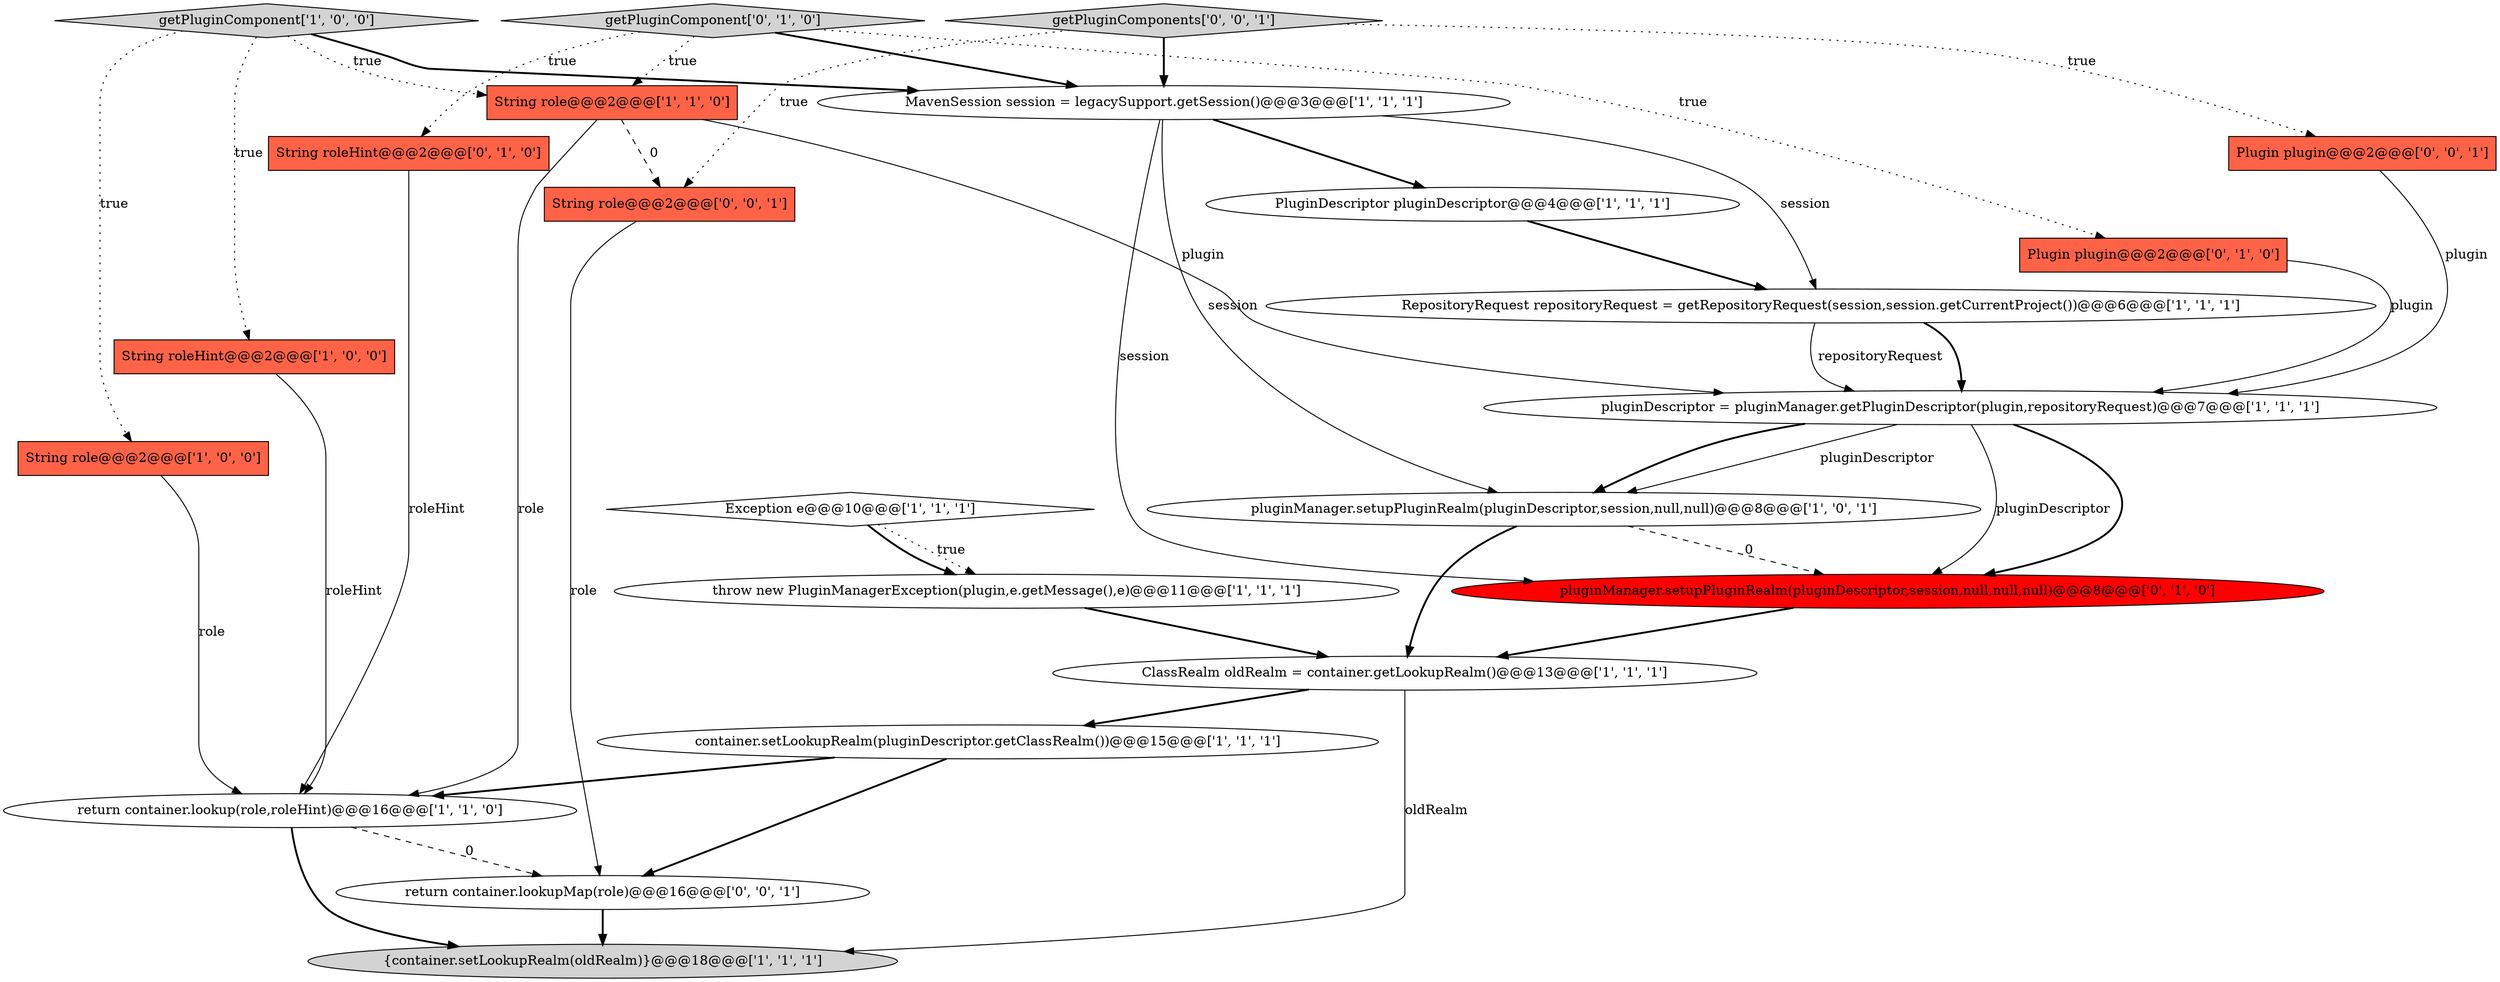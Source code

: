 digraph {
17 [style = filled, label = "String roleHint@@@2@@@['0', '1', '0']", fillcolor = tomato, shape = box image = "AAA0AAABBB2BBB"];
14 [style = filled, label = "ClassRealm oldRealm = container.getLookupRealm()@@@13@@@['1', '1', '1']", fillcolor = white, shape = ellipse image = "AAA0AAABBB1BBB"];
9 [style = filled, label = "return container.lookup(role,roleHint)@@@16@@@['1', '1', '0']", fillcolor = white, shape = ellipse image = "AAA0AAABBB1BBB"];
5 [style = filled, label = "pluginDescriptor = pluginManager.getPluginDescriptor(plugin,repositoryRequest)@@@7@@@['1', '1', '1']", fillcolor = white, shape = ellipse image = "AAA0AAABBB1BBB"];
10 [style = filled, label = "{container.setLookupRealm(oldRealm)}@@@18@@@['1', '1', '1']", fillcolor = lightgray, shape = ellipse image = "AAA0AAABBB1BBB"];
4 [style = filled, label = "PluginDescriptor pluginDescriptor@@@4@@@['1', '1', '1']", fillcolor = white, shape = ellipse image = "AAA0AAABBB1BBB"];
12 [style = filled, label = "String roleHint@@@2@@@['1', '0', '0']", fillcolor = tomato, shape = box image = "AAA0AAABBB1BBB"];
2 [style = filled, label = "MavenSession session = legacySupport.getSession()@@@3@@@['1', '1', '1']", fillcolor = white, shape = ellipse image = "AAA0AAABBB1BBB"];
13 [style = filled, label = "String role@@@2@@@['1', '1', '0']", fillcolor = tomato, shape = box image = "AAA0AAABBB1BBB"];
15 [style = filled, label = "getPluginComponent['0', '1', '0']", fillcolor = lightgray, shape = diamond image = "AAA0AAABBB2BBB"];
8 [style = filled, label = "pluginManager.setupPluginRealm(pluginDescriptor,session,null,null)@@@8@@@['1', '0', '1']", fillcolor = white, shape = ellipse image = "AAA0AAABBB1BBB"];
0 [style = filled, label = "String role@@@2@@@['1', '0', '0']", fillcolor = tomato, shape = box image = "AAA0AAABBB1BBB"];
18 [style = filled, label = "pluginManager.setupPluginRealm(pluginDescriptor,session,null,null,null)@@@8@@@['0', '1', '0']", fillcolor = red, shape = ellipse image = "AAA1AAABBB2BBB"];
19 [style = filled, label = "return container.lookupMap(role)@@@16@@@['0', '0', '1']", fillcolor = white, shape = ellipse image = "AAA0AAABBB3BBB"];
3 [style = filled, label = "Exception e@@@10@@@['1', '1', '1']", fillcolor = white, shape = diamond image = "AAA0AAABBB1BBB"];
6 [style = filled, label = "container.setLookupRealm(pluginDescriptor.getClassRealm())@@@15@@@['1', '1', '1']", fillcolor = white, shape = ellipse image = "AAA0AAABBB1BBB"];
20 [style = filled, label = "getPluginComponents['0', '0', '1']", fillcolor = lightgray, shape = diamond image = "AAA0AAABBB3BBB"];
11 [style = filled, label = "getPluginComponent['1', '0', '0']", fillcolor = lightgray, shape = diamond image = "AAA0AAABBB1BBB"];
7 [style = filled, label = "throw new PluginManagerException(plugin,e.getMessage(),e)@@@11@@@['1', '1', '1']", fillcolor = white, shape = ellipse image = "AAA0AAABBB1BBB"];
21 [style = filled, label = "Plugin plugin@@@2@@@['0', '0', '1']", fillcolor = tomato, shape = box image = "AAA0AAABBB3BBB"];
1 [style = filled, label = "RepositoryRequest repositoryRequest = getRepositoryRequest(session,session.getCurrentProject())@@@6@@@['1', '1', '1']", fillcolor = white, shape = ellipse image = "AAA0AAABBB1BBB"];
22 [style = filled, label = "String role@@@2@@@['0', '0', '1']", fillcolor = tomato, shape = box image = "AAA0AAABBB3BBB"];
16 [style = filled, label = "Plugin plugin@@@2@@@['0', '1', '0']", fillcolor = tomato, shape = box image = "AAA0AAABBB2BBB"];
22->19 [style = solid, label="role"];
1->5 [style = bold, label=""];
5->8 [style = bold, label=""];
15->2 [style = bold, label=""];
3->7 [style = dotted, label="true"];
16->5 [style = solid, label="plugin"];
11->12 [style = dotted, label="true"];
5->18 [style = solid, label="pluginDescriptor"];
17->9 [style = solid, label="roleHint"];
8->14 [style = bold, label=""];
19->10 [style = bold, label=""];
5->18 [style = bold, label=""];
6->19 [style = bold, label=""];
11->13 [style = dotted, label="true"];
9->10 [style = bold, label=""];
5->8 [style = solid, label="pluginDescriptor"];
15->16 [style = dotted, label="true"];
20->21 [style = dotted, label="true"];
21->5 [style = solid, label="plugin"];
2->4 [style = bold, label=""];
12->9 [style = solid, label="roleHint"];
2->18 [style = solid, label="session"];
11->2 [style = bold, label=""];
15->13 [style = dotted, label="true"];
7->14 [style = bold, label=""];
20->2 [style = bold, label=""];
15->17 [style = dotted, label="true"];
2->8 [style = solid, label="session"];
9->19 [style = dashed, label="0"];
13->9 [style = solid, label="role"];
3->7 [style = bold, label=""];
11->0 [style = dotted, label="true"];
0->9 [style = solid, label="role"];
13->5 [style = solid, label="plugin"];
8->18 [style = dashed, label="0"];
4->1 [style = bold, label=""];
20->22 [style = dotted, label="true"];
1->5 [style = solid, label="repositoryRequest"];
6->9 [style = bold, label=""];
2->1 [style = solid, label="session"];
13->22 [style = dashed, label="0"];
18->14 [style = bold, label=""];
14->6 [style = bold, label=""];
14->10 [style = solid, label="oldRealm"];
}

